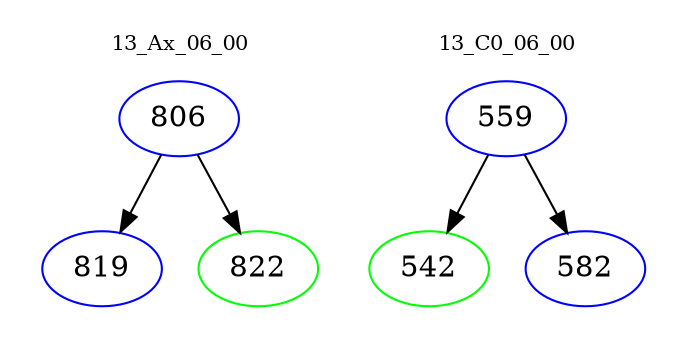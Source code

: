 digraph{
subgraph cluster_0 {
color = white
label = "13_Ax_06_00";
fontsize=10;
T0_806 [label="806", color="blue"]
T0_806 -> T0_819 [color="black"]
T0_819 [label="819", color="blue"]
T0_806 -> T0_822 [color="black"]
T0_822 [label="822", color="green"]
}
subgraph cluster_1 {
color = white
label = "13_C0_06_00";
fontsize=10;
T1_559 [label="559", color="blue"]
T1_559 -> T1_542 [color="black"]
T1_542 [label="542", color="green"]
T1_559 -> T1_582 [color="black"]
T1_582 [label="582", color="blue"]
}
}
